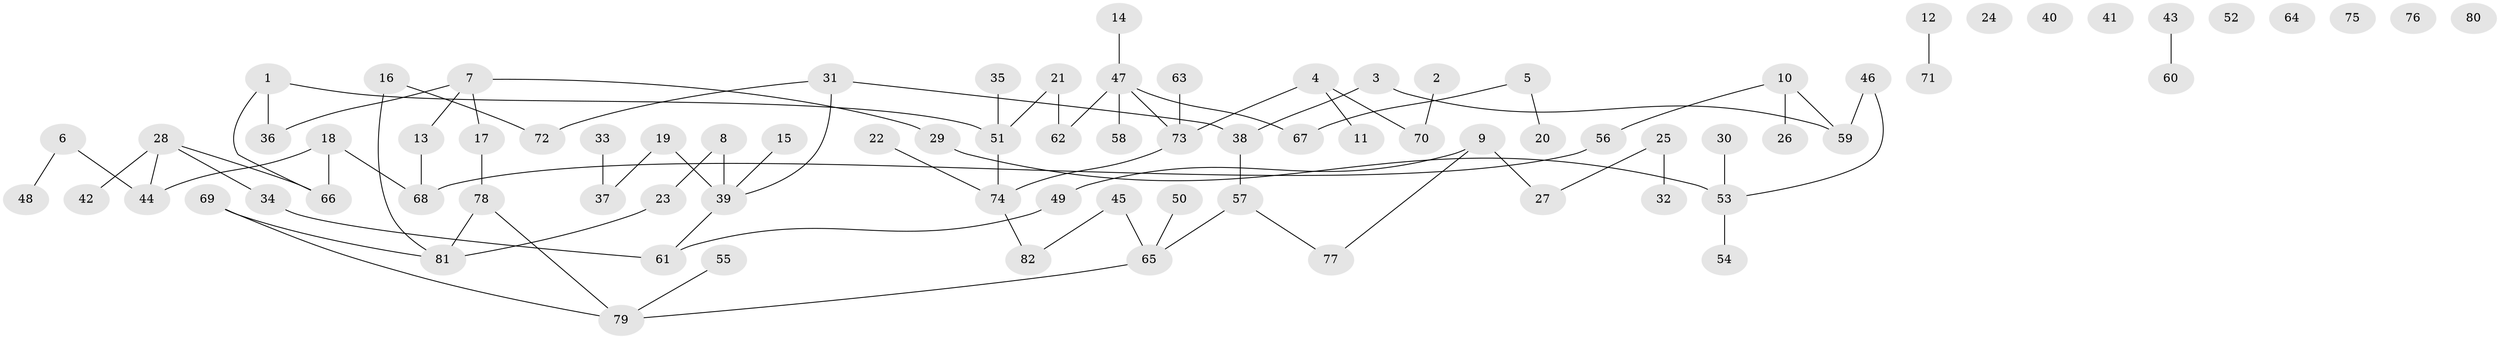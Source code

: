 // Generated by graph-tools (version 1.1) at 2025/12/03/09/25 04:12:59]
// undirected, 82 vertices, 82 edges
graph export_dot {
graph [start="1"]
  node [color=gray90,style=filled];
  1;
  2;
  3;
  4;
  5;
  6;
  7;
  8;
  9;
  10;
  11;
  12;
  13;
  14;
  15;
  16;
  17;
  18;
  19;
  20;
  21;
  22;
  23;
  24;
  25;
  26;
  27;
  28;
  29;
  30;
  31;
  32;
  33;
  34;
  35;
  36;
  37;
  38;
  39;
  40;
  41;
  42;
  43;
  44;
  45;
  46;
  47;
  48;
  49;
  50;
  51;
  52;
  53;
  54;
  55;
  56;
  57;
  58;
  59;
  60;
  61;
  62;
  63;
  64;
  65;
  66;
  67;
  68;
  69;
  70;
  71;
  72;
  73;
  74;
  75;
  76;
  77;
  78;
  79;
  80;
  81;
  82;
  1 -- 36;
  1 -- 51;
  1 -- 66;
  2 -- 70;
  3 -- 38;
  3 -- 59;
  4 -- 11;
  4 -- 70;
  4 -- 73;
  5 -- 20;
  5 -- 67;
  6 -- 44;
  6 -- 48;
  7 -- 13;
  7 -- 17;
  7 -- 29;
  7 -- 36;
  8 -- 23;
  8 -- 39;
  9 -- 27;
  9 -- 49;
  9 -- 77;
  10 -- 26;
  10 -- 56;
  10 -- 59;
  12 -- 71;
  13 -- 68;
  14 -- 47;
  15 -- 39;
  16 -- 72;
  16 -- 81;
  17 -- 78;
  18 -- 44;
  18 -- 66;
  18 -- 68;
  19 -- 37;
  19 -- 39;
  21 -- 51;
  21 -- 62;
  22 -- 74;
  23 -- 81;
  25 -- 27;
  25 -- 32;
  28 -- 34;
  28 -- 42;
  28 -- 44;
  28 -- 66;
  29 -- 53;
  30 -- 53;
  31 -- 38;
  31 -- 39;
  31 -- 72;
  33 -- 37;
  34 -- 61;
  35 -- 51;
  38 -- 57;
  39 -- 61;
  43 -- 60;
  45 -- 65;
  45 -- 82;
  46 -- 53;
  46 -- 59;
  47 -- 58;
  47 -- 62;
  47 -- 67;
  47 -- 73;
  49 -- 61;
  50 -- 65;
  51 -- 74;
  53 -- 54;
  55 -- 79;
  56 -- 68;
  57 -- 65;
  57 -- 77;
  63 -- 73;
  65 -- 79;
  69 -- 79;
  69 -- 81;
  73 -- 74;
  74 -- 82;
  78 -- 79;
  78 -- 81;
}
